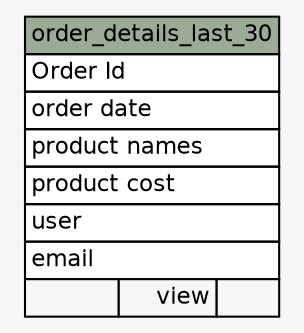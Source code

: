 // dot 2.36.0 on Linux 3.13.0-32-generic
// SchemaSpy rev 590
digraph "order_details_last_30" {
  graph [
    rankdir="RL"
    bgcolor="#f7f7f7"
    nodesep="0.18"
    ranksep="0.46"
    fontname="Helvetica"
    fontsize="11"
  ];
  node [
    fontname="Helvetica"
    fontsize="11"
    shape="plaintext"
  ];
  edge [
    arrowsize="0.8"
  ];
  "order_details_last_30" [
    label=<
    <TABLE BORDER="0" CELLBORDER="1" CELLSPACING="0" BGCOLOR="#ffffff">
      <TR><TD COLSPAN="3" BGCOLOR="#9bab96" ALIGN="CENTER">order_details_last_30</TD></TR>
      <TR><TD PORT="Order Id" COLSPAN="3" ALIGN="LEFT">Order Id</TD></TR>
      <TR><TD PORT="order date" COLSPAN="3" ALIGN="LEFT">order date</TD></TR>
      <TR><TD PORT="product names" COLSPAN="3" ALIGN="LEFT">product names</TD></TR>
      <TR><TD PORT="product cost" COLSPAN="3" ALIGN="LEFT">product cost</TD></TR>
      <TR><TD PORT="user" COLSPAN="3" ALIGN="LEFT">user</TD></TR>
      <TR><TD PORT="email" COLSPAN="3" ALIGN="LEFT">email</TD></TR>
      <TR><TD ALIGN="LEFT" BGCOLOR="#f7f7f7">  </TD><TD ALIGN="RIGHT" BGCOLOR="#f7f7f7">view</TD><TD ALIGN="RIGHT" BGCOLOR="#f7f7f7">  </TD></TR>
    </TABLE>>
    URL="tables/order_details_last_30.html"
    tooltip="order_details_last_30"
  ];
}

